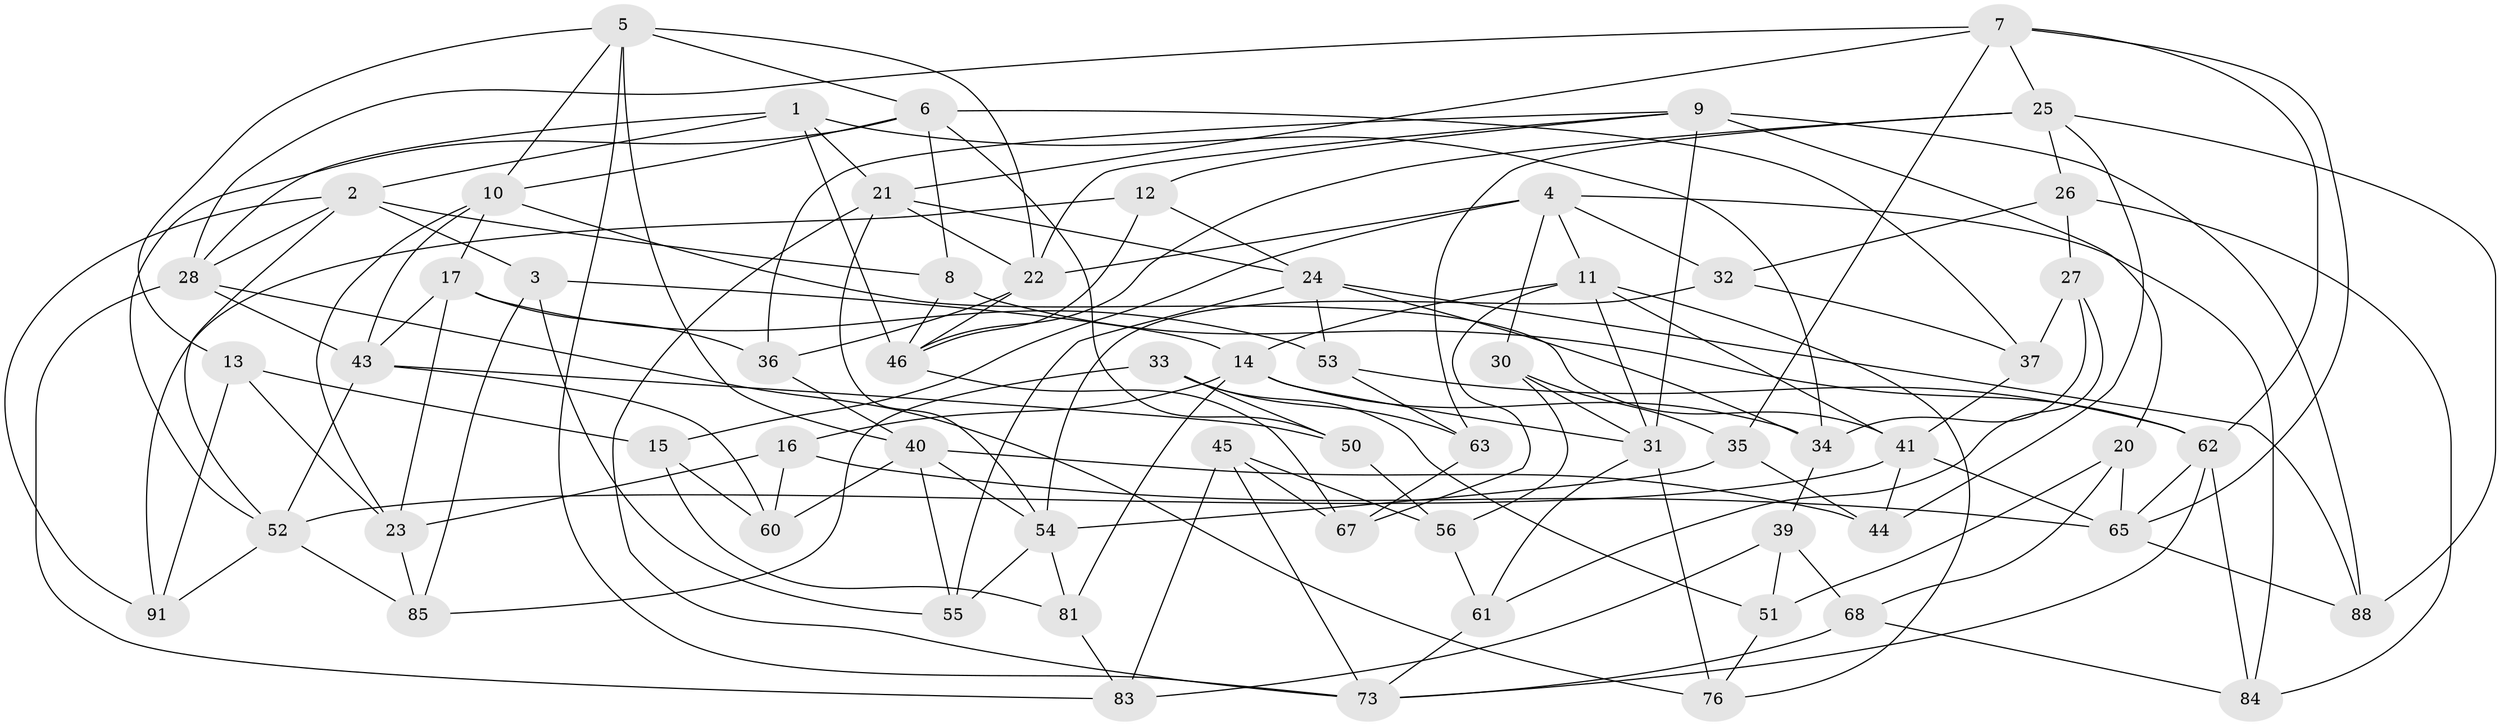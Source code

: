// Generated by graph-tools (version 1.1) at 2025/24/03/03/25 07:24:22]
// undirected, 63 vertices, 152 edges
graph export_dot {
graph [start="1"]
  node [color=gray90,style=filled];
  1 [super="+49"];
  2 [super="+18"];
  3;
  4 [super="+82"];
  5 [super="+69"];
  6 [super="+38"];
  7 [super="+19"];
  8;
  9 [super="+47"];
  10 [super="+89"];
  11 [super="+58"];
  12;
  13;
  14 [super="+77"];
  15;
  16;
  17 [super="+72"];
  20;
  21 [super="+59"];
  22 [super="+74"];
  23 [super="+87"];
  24 [super="+29"];
  25 [super="+70"];
  26;
  27;
  28 [super="+86"];
  30;
  31 [super="+57"];
  32;
  33;
  34 [super="+64"];
  35;
  36;
  37;
  39;
  40 [super="+42"];
  41 [super="+75"];
  43 [super="+48"];
  44;
  45;
  46 [super="+79"];
  50;
  51;
  52 [super="+78"];
  53;
  54 [super="+71"];
  55;
  56;
  60;
  61;
  62 [super="+80"];
  63;
  65 [super="+66"];
  67;
  68;
  73 [super="+90"];
  76;
  81;
  83;
  84;
  85;
  88;
  91;
  1 -- 2;
  1 -- 34 [weight=2];
  1 -- 46;
  1 -- 28;
  1 -- 21;
  2 -- 91;
  2 -- 28;
  2 -- 8;
  2 -- 3;
  2 -- 52;
  3 -- 85;
  3 -- 55;
  3 -- 14;
  4 -- 32;
  4 -- 84;
  4 -- 30;
  4 -- 15;
  4 -- 22;
  4 -- 11;
  5 -- 13;
  5 -- 73;
  5 -- 22;
  5 -- 40;
  5 -- 6;
  5 -- 10;
  6 -- 10;
  6 -- 8;
  6 -- 37;
  6 -- 50;
  6 -- 52;
  7 -- 62;
  7 -- 65;
  7 -- 28;
  7 -- 25;
  7 -- 35;
  7 -- 21;
  8 -- 46;
  8 -- 62;
  9 -- 12;
  9 -- 36;
  9 -- 31;
  9 -- 88;
  9 -- 20;
  9 -- 22;
  10 -- 17;
  10 -- 41;
  10 -- 43;
  10 -- 23;
  11 -- 67;
  11 -- 76;
  11 -- 14;
  11 -- 31;
  11 -- 41;
  12 -- 91;
  12 -- 46;
  12 -- 24;
  13 -- 15;
  13 -- 91;
  13 -- 23;
  14 -- 16;
  14 -- 81;
  14 -- 34;
  14 -- 31;
  15 -- 81;
  15 -- 60;
  16 -- 23;
  16 -- 60;
  16 -- 65;
  17 -- 36;
  17 -- 23 [weight=2];
  17 -- 43;
  17 -- 53;
  20 -- 51;
  20 -- 65;
  20 -- 68;
  21 -- 22;
  21 -- 54;
  21 -- 24;
  21 -- 73;
  22 -- 36;
  22 -- 46;
  23 -- 85;
  24 -- 88;
  24 -- 55;
  24 -- 34;
  24 -- 53;
  25 -- 44;
  25 -- 46;
  25 -- 88;
  25 -- 26;
  25 -- 63;
  26 -- 27;
  26 -- 32;
  26 -- 84;
  27 -- 61;
  27 -- 34;
  27 -- 37;
  28 -- 76;
  28 -- 83;
  28 -- 43;
  30 -- 56;
  30 -- 35;
  30 -- 31;
  31 -- 61;
  31 -- 76;
  32 -- 37;
  32 -- 54;
  33 -- 51;
  33 -- 85;
  33 -- 50;
  33 -- 63;
  34 -- 39;
  35 -- 54;
  35 -- 44;
  36 -- 40;
  37 -- 41;
  39 -- 83;
  39 -- 68;
  39 -- 51;
  40 -- 60;
  40 -- 54;
  40 -- 44;
  40 -- 55;
  41 -- 44;
  41 -- 65;
  41 -- 52;
  43 -- 52;
  43 -- 50;
  43 -- 60;
  45 -- 67;
  45 -- 56;
  45 -- 83;
  45 -- 73;
  46 -- 67;
  50 -- 56;
  51 -- 76;
  52 -- 85;
  52 -- 91;
  53 -- 63;
  53 -- 62;
  54 -- 81;
  54 -- 55;
  56 -- 61;
  61 -- 73;
  62 -- 73;
  62 -- 65;
  62 -- 84;
  63 -- 67;
  65 -- 88;
  68 -- 84;
  68 -- 73;
  81 -- 83;
}
